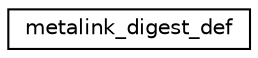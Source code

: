 digraph "Graphical Class Hierarchy"
{
  edge [fontname="Helvetica",fontsize="10",labelfontname="Helvetica",labelfontsize="10"];
  node [fontname="Helvetica",fontsize="10",shape=record];
  rankdir="LR";
  Node0 [label="metalink_digest_def",height=0.2,width=0.4,color="black", fillcolor="white", style="filled",URL="$structmetalink__digest__def.html"];
}
